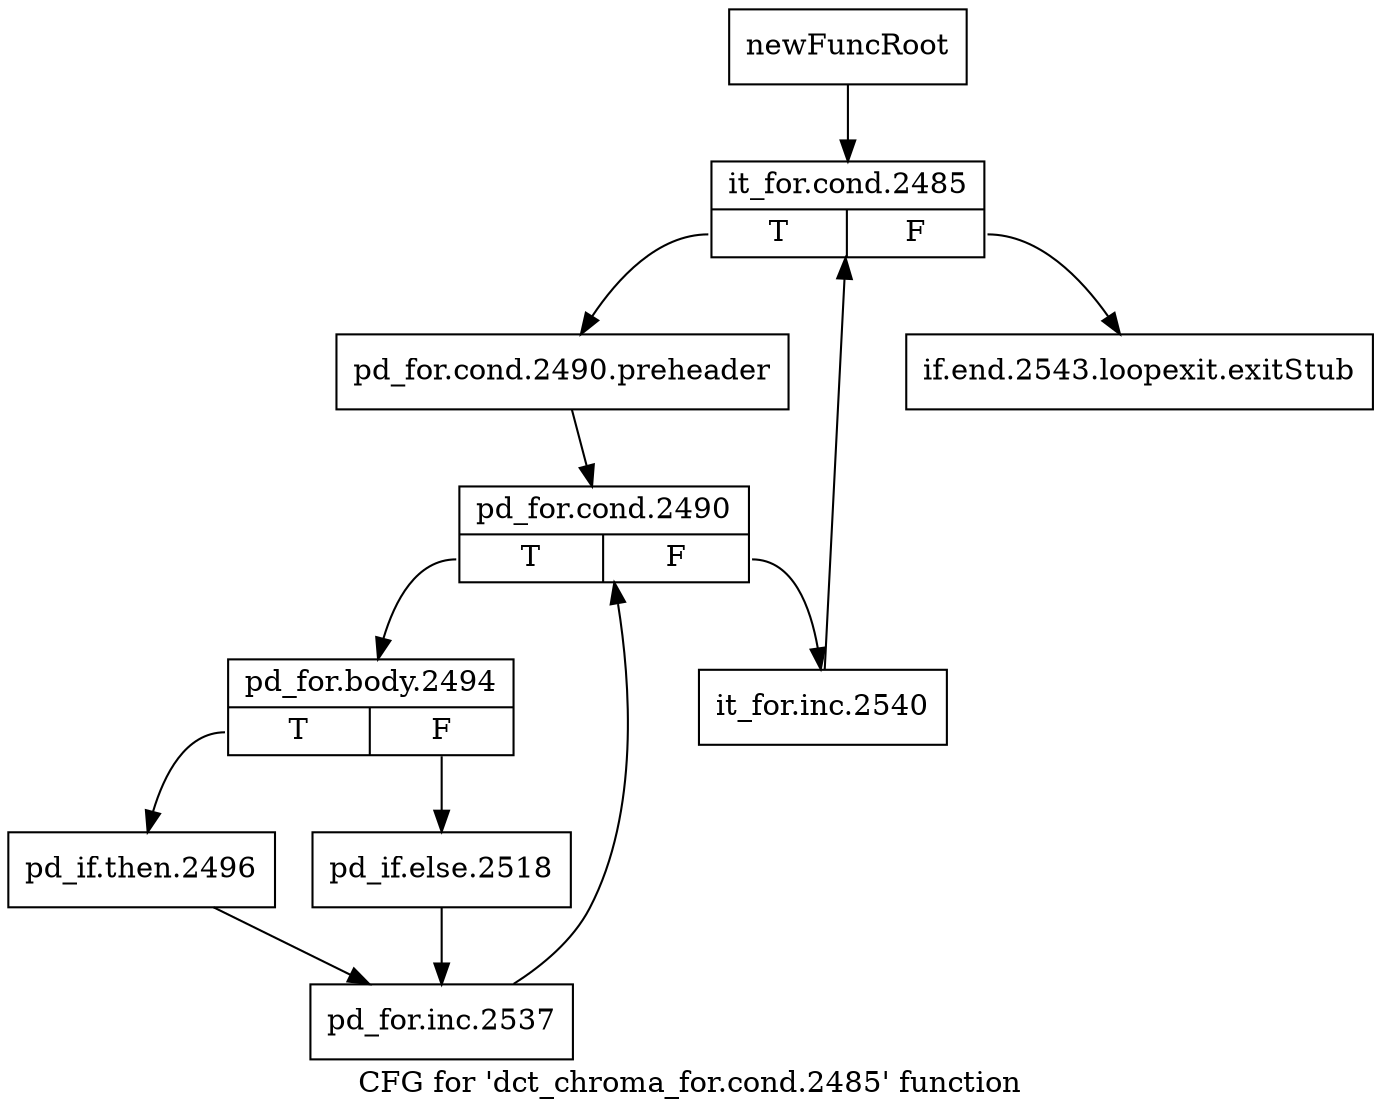 digraph "CFG for 'dct_chroma_for.cond.2485' function" {
	label="CFG for 'dct_chroma_for.cond.2485' function";

	Node0x222a3c0 [shape=record,label="{newFuncRoot}"];
	Node0x222a3c0 -> Node0x222a460;
	Node0x222a410 [shape=record,label="{if.end.2543.loopexit.exitStub}"];
	Node0x222a460 [shape=record,label="{it_for.cond.2485|{<s0>T|<s1>F}}"];
	Node0x222a460:s0 -> Node0x222a4b0;
	Node0x222a460:s1 -> Node0x222a410;
	Node0x222a4b0 [shape=record,label="{pd_for.cond.2490.preheader}"];
	Node0x222a4b0 -> Node0x222a500;
	Node0x222a500 [shape=record,label="{pd_for.cond.2490|{<s0>T|<s1>F}}"];
	Node0x222a500:s0 -> Node0x222a5a0;
	Node0x222a500:s1 -> Node0x222a550;
	Node0x222a550 [shape=record,label="{it_for.inc.2540}"];
	Node0x222a550 -> Node0x222a460;
	Node0x222a5a0 [shape=record,label="{pd_for.body.2494|{<s0>T|<s1>F}}"];
	Node0x222a5a0:s0 -> Node0x222a640;
	Node0x222a5a0:s1 -> Node0x222a5f0;
	Node0x222a5f0 [shape=record,label="{pd_if.else.2518}"];
	Node0x222a5f0 -> Node0x222a690;
	Node0x222a640 [shape=record,label="{pd_if.then.2496}"];
	Node0x222a640 -> Node0x222a690;
	Node0x222a690 [shape=record,label="{pd_for.inc.2537}"];
	Node0x222a690 -> Node0x222a500;
}
